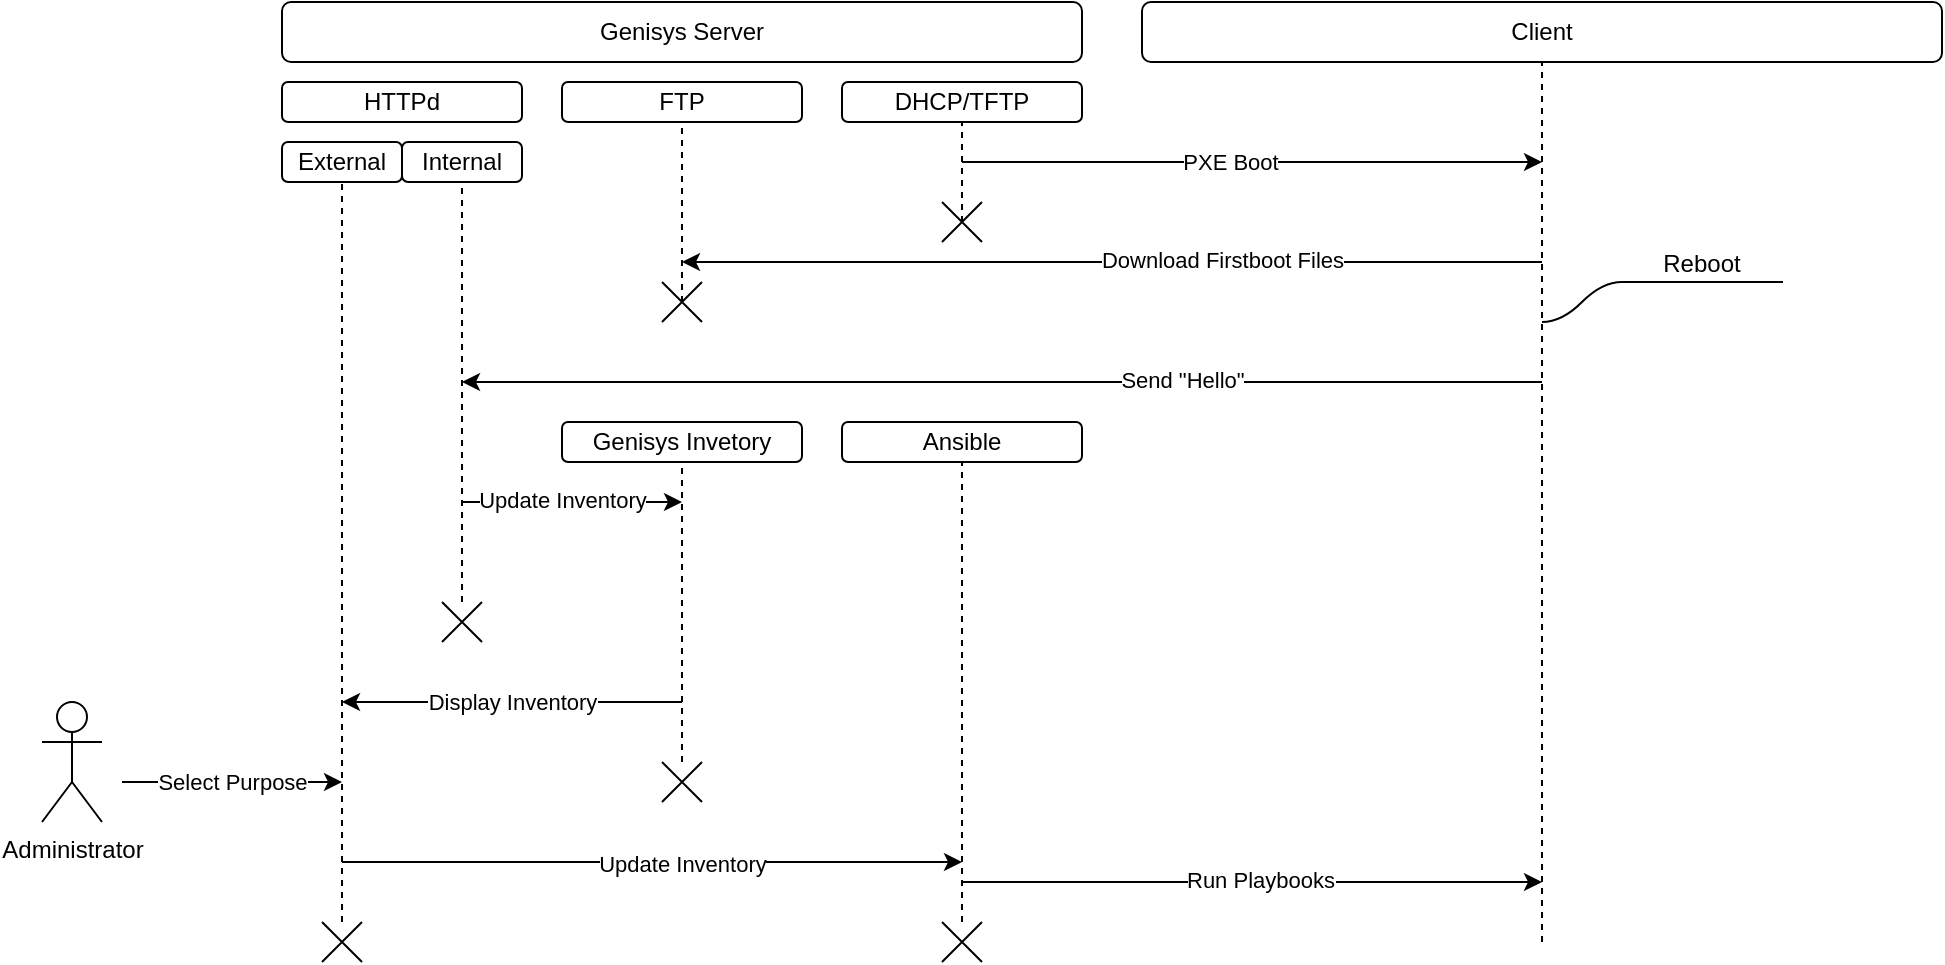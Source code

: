 <mxfile version="23.1.2" type="github">
  <diagram name="Page-1" id="Q2wZ2sweRgpwyFX9r32k">
    <mxGraphModel dx="2045" dy="631" grid="1" gridSize="10" guides="1" tooltips="1" connect="1" arrows="1" fold="1" page="1" pageScale="1" pageWidth="850" pageHeight="1100" math="0" shadow="0">
      <root>
        <mxCell id="0" />
        <mxCell id="1" parent="0" />
        <mxCell id="XiOSTXteVxpvsbVn6G1l-1" value="Genisys Server" style="rounded=1;whiteSpace=wrap;html=1;" parent="1" vertex="1">
          <mxGeometry x="10" y="10" width="400" height="30" as="geometry" />
        </mxCell>
        <mxCell id="XiOSTXteVxpvsbVn6G1l-3" value="Client" style="rounded=1;whiteSpace=wrap;html=1;" parent="1" vertex="1">
          <mxGeometry x="440" y="10" width="400" height="30" as="geometry" />
        </mxCell>
        <mxCell id="XiOSTXteVxpvsbVn6G1l-5" value="DHCP/TFTP" style="rounded=1;whiteSpace=wrap;html=1;" parent="1" vertex="1">
          <mxGeometry x="290" y="50" width="120" height="20" as="geometry" />
        </mxCell>
        <mxCell id="XiOSTXteVxpvsbVn6G1l-7" value="" style="endArrow=none;dashed=1;html=1;rounded=0;entryX=0.5;entryY=1;entryDx=0;entryDy=0;" parent="1" edge="1">
          <mxGeometry width="50" height="50" relative="1" as="geometry">
            <mxPoint x="640" y="480" as="sourcePoint" />
            <mxPoint x="640" y="40" as="targetPoint" />
          </mxGeometry>
        </mxCell>
        <mxCell id="XiOSTXteVxpvsbVn6G1l-8" value="" style="endArrow=none;dashed=1;html=1;rounded=0;entryX=0.5;entryY=1;entryDx=0;entryDy=0;" parent="1" target="XiOSTXteVxpvsbVn6G1l-5" edge="1">
          <mxGeometry width="50" height="50" relative="1" as="geometry">
            <mxPoint x="350" y="120" as="sourcePoint" />
            <mxPoint x="450" y="270" as="targetPoint" />
          </mxGeometry>
        </mxCell>
        <mxCell id="XiOSTXteVxpvsbVn6G1l-9" value="" style="shape=mxgraph.sysml.x;" parent="1" vertex="1">
          <mxGeometry x="340" y="110" width="20" height="20" as="geometry" />
        </mxCell>
        <mxCell id="XiOSTXteVxpvsbVn6G1l-11" value="" style="endArrow=classic;html=1;rounded=0;" parent="1" edge="1">
          <mxGeometry width="50" height="50" relative="1" as="geometry">
            <mxPoint x="350" y="90" as="sourcePoint" />
            <mxPoint x="640" y="90" as="targetPoint" />
          </mxGeometry>
        </mxCell>
        <mxCell id="XiOSTXteVxpvsbVn6G1l-12" value="PXE Boot" style="edgeLabel;html=1;align=center;verticalAlign=middle;resizable=0;points=[];" parent="XiOSTXteVxpvsbVn6G1l-11" vertex="1" connectable="0">
          <mxGeometry x="-0.081" relative="1" as="geometry">
            <mxPoint as="offset" />
          </mxGeometry>
        </mxCell>
        <mxCell id="XiOSTXteVxpvsbVn6G1l-13" value="FTP" style="rounded=1;whiteSpace=wrap;html=1;" parent="1" vertex="1">
          <mxGeometry x="150" y="50" width="120" height="20" as="geometry" />
        </mxCell>
        <mxCell id="XiOSTXteVxpvsbVn6G1l-14" value="" style="endArrow=none;dashed=1;html=1;rounded=0;entryX=0.5;entryY=1;entryDx=0;entryDy=0;" parent="1" target="XiOSTXteVxpvsbVn6G1l-13" edge="1">
          <mxGeometry width="50" height="50" relative="1" as="geometry">
            <mxPoint x="210" y="160" as="sourcePoint" />
            <mxPoint x="450" y="260" as="targetPoint" />
          </mxGeometry>
        </mxCell>
        <mxCell id="XiOSTXteVxpvsbVn6G1l-15" value="" style="endArrow=classic;html=1;rounded=0;" parent="1" edge="1">
          <mxGeometry width="50" height="50" relative="1" as="geometry">
            <mxPoint x="640" y="140" as="sourcePoint" />
            <mxPoint x="210" y="140" as="targetPoint" />
          </mxGeometry>
        </mxCell>
        <mxCell id="XiOSTXteVxpvsbVn6G1l-16" value="Download Firstboot Files" style="edgeLabel;html=1;align=center;verticalAlign=middle;resizable=0;points=[];" parent="XiOSTXteVxpvsbVn6G1l-15" vertex="1" connectable="0">
          <mxGeometry x="-0.624" y="-1" relative="1" as="geometry">
            <mxPoint x="-79" as="offset" />
          </mxGeometry>
        </mxCell>
        <mxCell id="XiOSTXteVxpvsbVn6G1l-17" value="" style="shape=mxgraph.sysml.x;" parent="1" vertex="1">
          <mxGeometry x="200" y="150" width="20" height="20" as="geometry" />
        </mxCell>
        <mxCell id="XiOSTXteVxpvsbVn6G1l-18" value="HTTPd" style="rounded=1;whiteSpace=wrap;html=1;" parent="1" vertex="1">
          <mxGeometry x="10" y="50" width="120" height="20" as="geometry" />
        </mxCell>
        <mxCell id="XiOSTXteVxpvsbVn6G1l-19" value="" style="endArrow=none;dashed=1;html=1;rounded=0;entryX=0.5;entryY=1;entryDx=0;entryDy=0;" parent="1" target="ziEeYzQbDIDaitj3aT-Q-2" edge="1" source="XiOSTXteVxpvsbVn6G1l-30">
          <mxGeometry width="50" height="50" relative="1" as="geometry">
            <mxPoint x="100" y="320" as="sourcePoint" />
            <mxPoint x="100" y="105" as="targetPoint" />
          </mxGeometry>
        </mxCell>
        <mxCell id="XiOSTXteVxpvsbVn6G1l-20" value="" style="endArrow=classic;html=1;rounded=0;" parent="1" edge="1">
          <mxGeometry width="50" height="50" relative="1" as="geometry">
            <mxPoint x="640" y="200" as="sourcePoint" />
            <mxPoint x="100" y="200" as="targetPoint" />
          </mxGeometry>
        </mxCell>
        <mxCell id="XiOSTXteVxpvsbVn6G1l-21" value="Send &quot;Hello&quot;" style="edgeLabel;html=1;align=center;verticalAlign=middle;resizable=0;points=[];" parent="XiOSTXteVxpvsbVn6G1l-20" vertex="1" connectable="0">
          <mxGeometry x="-0.624" y="-1" relative="1" as="geometry">
            <mxPoint x="-79" as="offset" />
          </mxGeometry>
        </mxCell>
        <mxCell id="XiOSTXteVxpvsbVn6G1l-24" value="Reboot" style="whiteSpace=wrap;html=1;shape=partialRectangle;top=0;left=0;bottom=1;right=0;points=[[0,1],[1,1]];fillColor=none;align=center;verticalAlign=bottom;routingCenterY=0.5;snapToPoint=1;recursiveResize=0;autosize=1;treeFolding=1;treeMoving=1;newEdgeStyle={&quot;edgeStyle&quot;:&quot;entityRelationEdgeStyle&quot;,&quot;startArrow&quot;:&quot;none&quot;,&quot;endArrow&quot;:&quot;none&quot;,&quot;segment&quot;:10,&quot;curved&quot;:1,&quot;sourcePerimeterSpacing&quot;:0,&quot;targetPerimeterSpacing&quot;:0};" parent="1" vertex="1">
          <mxGeometry x="680" y="120" width="80" height="30" as="geometry" />
        </mxCell>
        <mxCell id="XiOSTXteVxpvsbVn6G1l-25" value="" style="edgeStyle=entityRelationEdgeStyle;startArrow=none;endArrow=none;segment=10;curved=1;sourcePerimeterSpacing=0;targetPerimeterSpacing=0;rounded=0;" parent="1" target="XiOSTXteVxpvsbVn6G1l-24" edge="1">
          <mxGeometry relative="1" as="geometry">
            <mxPoint x="640" y="170" as="sourcePoint" />
          </mxGeometry>
        </mxCell>
        <mxCell id="XiOSTXteVxpvsbVn6G1l-26" value="Genisys Invetory" style="rounded=1;whiteSpace=wrap;html=1;" parent="1" vertex="1">
          <mxGeometry x="150" y="220" width="120" height="20" as="geometry" />
        </mxCell>
        <mxCell id="XiOSTXteVxpvsbVn6G1l-27" value="" style="endArrow=none;dashed=1;html=1;rounded=0;entryX=0.5;entryY=1;entryDx=0;entryDy=0;" parent="1" target="XiOSTXteVxpvsbVn6G1l-26" edge="1" source="XiOSTXteVxpvsbVn6G1l-31">
          <mxGeometry width="50" height="50" relative="1" as="geometry">
            <mxPoint x="210" y="400" as="sourcePoint" />
            <mxPoint x="80" y="80" as="targetPoint" />
          </mxGeometry>
        </mxCell>
        <mxCell id="XiOSTXteVxpvsbVn6G1l-28" value="" style="endArrow=classic;html=1;rounded=0;" parent="1" edge="1">
          <mxGeometry width="50" height="50" relative="1" as="geometry">
            <mxPoint x="100" y="260" as="sourcePoint" />
            <mxPoint x="210" y="260" as="targetPoint" />
          </mxGeometry>
        </mxCell>
        <mxCell id="XiOSTXteVxpvsbVn6G1l-29" value="Update Inventory" style="edgeLabel;html=1;align=center;verticalAlign=middle;resizable=0;points=[];" parent="XiOSTXteVxpvsbVn6G1l-28" vertex="1" connectable="0">
          <mxGeometry x="0.177" y="1" relative="1" as="geometry">
            <mxPoint x="-15" as="offset" />
          </mxGeometry>
        </mxCell>
        <mxCell id="XiOSTXteVxpvsbVn6G1l-37" value="" style="endArrow=classic;html=1;rounded=0;" parent="1" edge="1">
          <mxGeometry width="50" height="50" relative="1" as="geometry">
            <mxPoint x="350" y="450" as="sourcePoint" />
            <mxPoint x="640" y="450" as="targetPoint" />
          </mxGeometry>
        </mxCell>
        <mxCell id="XiOSTXteVxpvsbVn6G1l-38" value="Run Playbooks" style="edgeLabel;html=1;align=center;verticalAlign=middle;resizable=0;points=[];" parent="XiOSTXteVxpvsbVn6G1l-37" vertex="1" connectable="0">
          <mxGeometry x="0.177" y="1" relative="1" as="geometry">
            <mxPoint x="-22" as="offset" />
          </mxGeometry>
        </mxCell>
        <mxCell id="XiOSTXteVxpvsbVn6G1l-30" value="" style="shape=mxgraph.sysml.x;" parent="1" vertex="1">
          <mxGeometry x="90" y="310" width="20" height="20" as="geometry" />
        </mxCell>
        <mxCell id="ziEeYzQbDIDaitj3aT-Q-2" value="Internal" style="rounded=1;whiteSpace=wrap;html=1;" vertex="1" parent="1">
          <mxGeometry x="70" y="80" width="60" height="20" as="geometry" />
        </mxCell>
        <mxCell id="ziEeYzQbDIDaitj3aT-Q-3" value="" style="endArrow=none;dashed=1;html=1;rounded=0;entryX=0.5;entryY=1;entryDx=0;entryDy=0;" edge="1" parent="1" source="ziEeYzQbDIDaitj3aT-Q-4" target="ziEeYzQbDIDaitj3aT-Q-5">
          <mxGeometry width="50" height="50" relative="1" as="geometry">
            <mxPoint x="40" y="440" as="sourcePoint" />
            <mxPoint x="40" y="105" as="targetPoint" />
          </mxGeometry>
        </mxCell>
        <mxCell id="ziEeYzQbDIDaitj3aT-Q-4" value="" style="shape=mxgraph.sysml.x;" vertex="1" parent="1">
          <mxGeometry x="30" y="470" width="20" height="20" as="geometry" />
        </mxCell>
        <mxCell id="ziEeYzQbDIDaitj3aT-Q-5" value="External" style="rounded=1;whiteSpace=wrap;html=1;" vertex="1" parent="1">
          <mxGeometry x="10" y="80" width="60" height="20" as="geometry" />
        </mxCell>
        <mxCell id="ziEeYzQbDIDaitj3aT-Q-7" value="Display Inventory" style="endArrow=classic;html=1;rounded=0;" edge="1" parent="1">
          <mxGeometry width="50" height="50" relative="1" as="geometry">
            <mxPoint x="210" y="360" as="sourcePoint" />
            <mxPoint x="40" y="360" as="targetPoint" />
          </mxGeometry>
        </mxCell>
        <mxCell id="ziEeYzQbDIDaitj3aT-Q-8" value="Administrator" style="shape=umlActor;verticalLabelPosition=bottom;verticalAlign=top;html=1;outlineConnect=0;" vertex="1" parent="1">
          <mxGeometry x="-110" y="360" width="30" height="60" as="geometry" />
        </mxCell>
        <mxCell id="ziEeYzQbDIDaitj3aT-Q-9" value="Select Purpose" style="endArrow=classic;html=1;rounded=0;" edge="1" parent="1">
          <mxGeometry width="50" height="50" relative="1" as="geometry">
            <mxPoint x="-70" y="400" as="sourcePoint" />
            <mxPoint x="40" y="400" as="targetPoint" />
          </mxGeometry>
        </mxCell>
        <mxCell id="XiOSTXteVxpvsbVn6G1l-31" value="" style="shape=mxgraph.sysml.x;" parent="1" vertex="1">
          <mxGeometry x="200" y="390" width="20" height="20" as="geometry" />
        </mxCell>
        <mxCell id="ziEeYzQbDIDaitj3aT-Q-11" value="Ansible" style="rounded=1;whiteSpace=wrap;html=1;" vertex="1" parent="1">
          <mxGeometry x="290" y="220" width="120" height="20" as="geometry" />
        </mxCell>
        <mxCell id="ziEeYzQbDIDaitj3aT-Q-12" value="" style="endArrow=none;dashed=1;html=1;rounded=0;entryX=0.5;entryY=1;entryDx=0;entryDy=0;" edge="1" parent="1" source="ziEeYzQbDIDaitj3aT-Q-13" target="ziEeYzQbDIDaitj3aT-Q-11">
          <mxGeometry width="50" height="50" relative="1" as="geometry">
            <mxPoint x="350" y="400" as="sourcePoint" />
            <mxPoint x="220" y="80" as="targetPoint" />
          </mxGeometry>
        </mxCell>
        <mxCell id="ziEeYzQbDIDaitj3aT-Q-13" value="" style="shape=mxgraph.sysml.x;" vertex="1" parent="1">
          <mxGeometry x="340" y="470" width="20" height="20" as="geometry" />
        </mxCell>
        <mxCell id="ziEeYzQbDIDaitj3aT-Q-14" value="" style="endArrow=classic;html=1;rounded=0;" edge="1" parent="1">
          <mxGeometry width="50" height="50" relative="1" as="geometry">
            <mxPoint x="40" y="440" as="sourcePoint" />
            <mxPoint x="350" y="440" as="targetPoint" />
          </mxGeometry>
        </mxCell>
        <mxCell id="ziEeYzQbDIDaitj3aT-Q-15" value="&lt;div&gt;Update Inventory&lt;/div&gt;" style="edgeLabel;html=1;align=center;verticalAlign=middle;resizable=0;points=[];" vertex="1" connectable="0" parent="ziEeYzQbDIDaitj3aT-Q-14">
          <mxGeometry x="0.78" y="-1" relative="1" as="geometry">
            <mxPoint x="-106" as="offset" />
          </mxGeometry>
        </mxCell>
      </root>
    </mxGraphModel>
  </diagram>
</mxfile>
